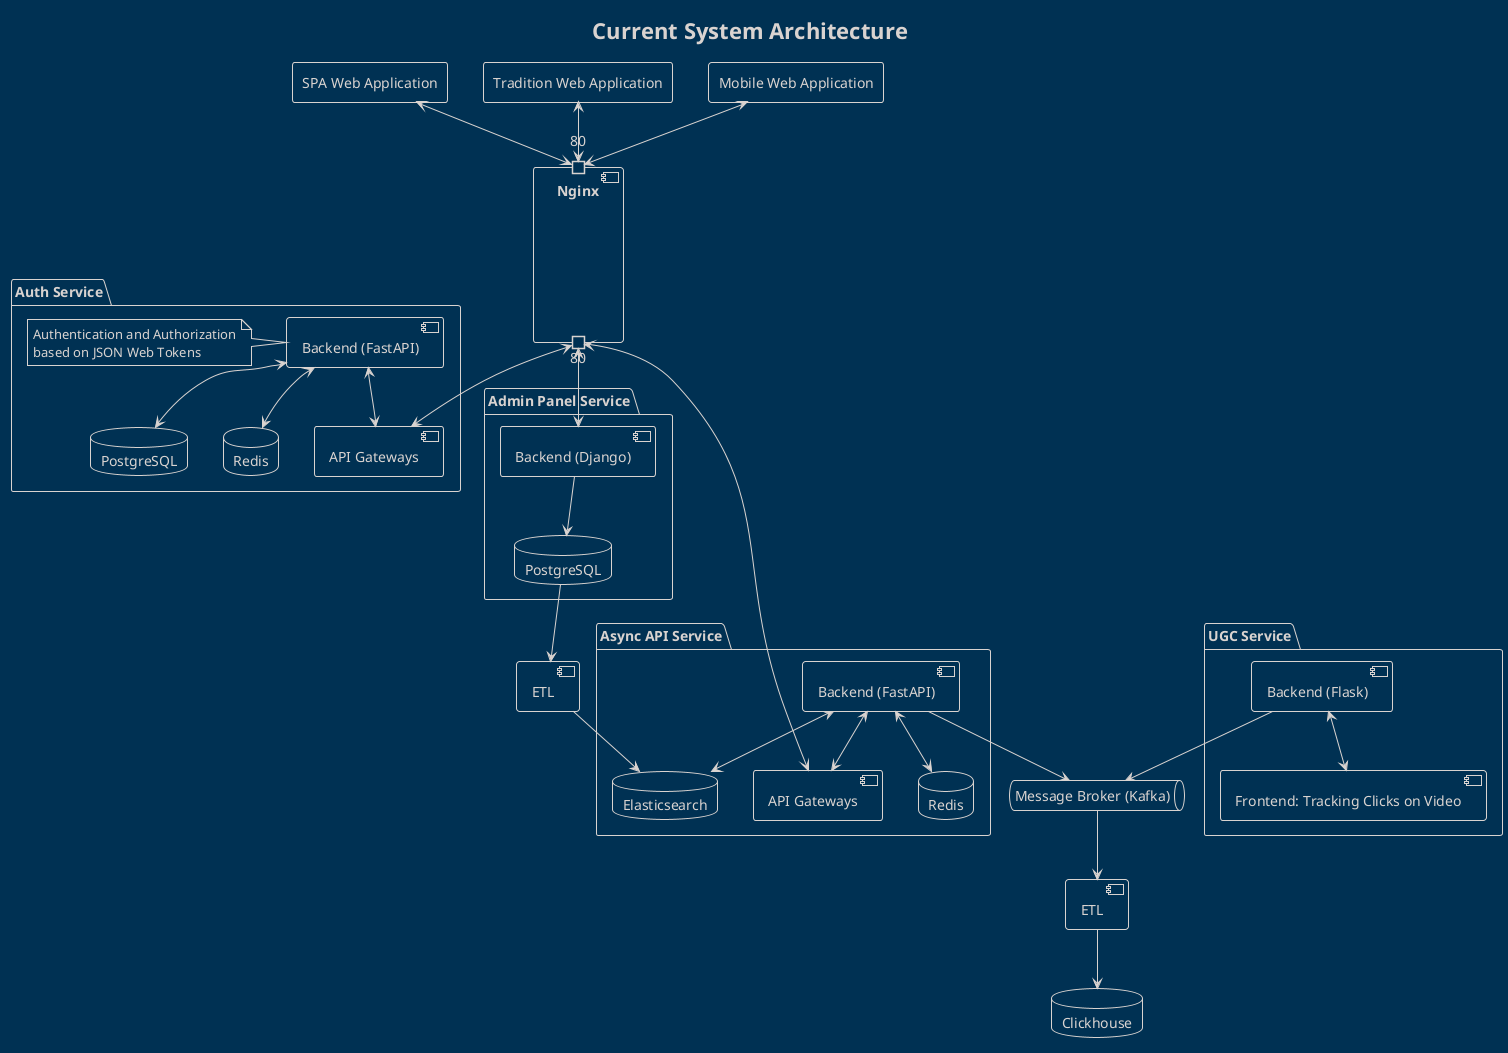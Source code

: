@startuml
!theme blueprint
skinparam componentStyle uml2

title Current System Architecture

package "Admin Panel Service" {
  component "Backend (Django)" as admin_panel_backend
  database "PostgreSQL" as admin_panel_database {
  }

  admin_panel_backend --> admin_panel_database
}

package "Async API Service" {
  component "Backend (FastAPI)" as async_api_backend
  component "API Gateways" as async_api_gateways
  database "Elasticsearch" as async_api_es
  database "Redis" as async_api_redis

  async_api_backend <--> async_api_gateways
  async_api_backend <--> async_api_es
  async_api_backend <--> async_api_redis
}

package "Auth Service" {
  component "Backend (FastAPI)" as auth_backend
  component "API Gateways" as auth_api_gateways
  database "PostgreSQL" as auth_database
  database "Redis" as auth_redis

  auth_backend <--> auth_api_gateways
  auth_backend <--> auth_database
  auth_backend <--> auth_redis

  note left of auth_backend
    Authentication and Authorization
    based on JSON Web Tokens
  end note
}

package "UGC Service" {
  component "Backend (Flask)" as ugc_backend
  component "Frontend: Tracking Clicks on Video" as ugc_frontend

  ugc_backend <--> ugc_frontend
}

component "ETL" as from_admin_panel_postgres_to_async_api_es_etl
admin_panel_database --> from_admin_panel_postgres_to_async_api_es_etl
from_admin_panel_postgres_to_async_api_es_etl --> async_api_es

rectangle "SPA Web Application" as spa_web_app
rectangle "Tradition Web Application" as web_app
rectangle "Mobile Web Application" as mobile_web_app

component "Nginx" as nginx {
  portin "80" as in_nginx_port_80
  portout "80" as out_nginx_port_80
}

queue "Message Broker (Kafka)" as ugc_kafka

database "Clickhouse" as clickhouse

component "ETL" as from_ugc_kafka_to_clickhouse_etl
ugc_kafka --> from_ugc_kafka_to_clickhouse_etl
from_ugc_kafka_to_clickhouse_etl --> clickhouse

out_nginx_port_80 <--> auth_api_gateways
out_nginx_port_80 <--> async_api_gateways
out_nginx_port_80 <--> admin_panel_backend

spa_web_app <--> in_nginx_port_80
web_app <--> in_nginx_port_80
mobile_web_app <--> in_nginx_port_80

async_api_backend --> ugc_kafka
ugc_backend --> ugc_kafka

@enduml